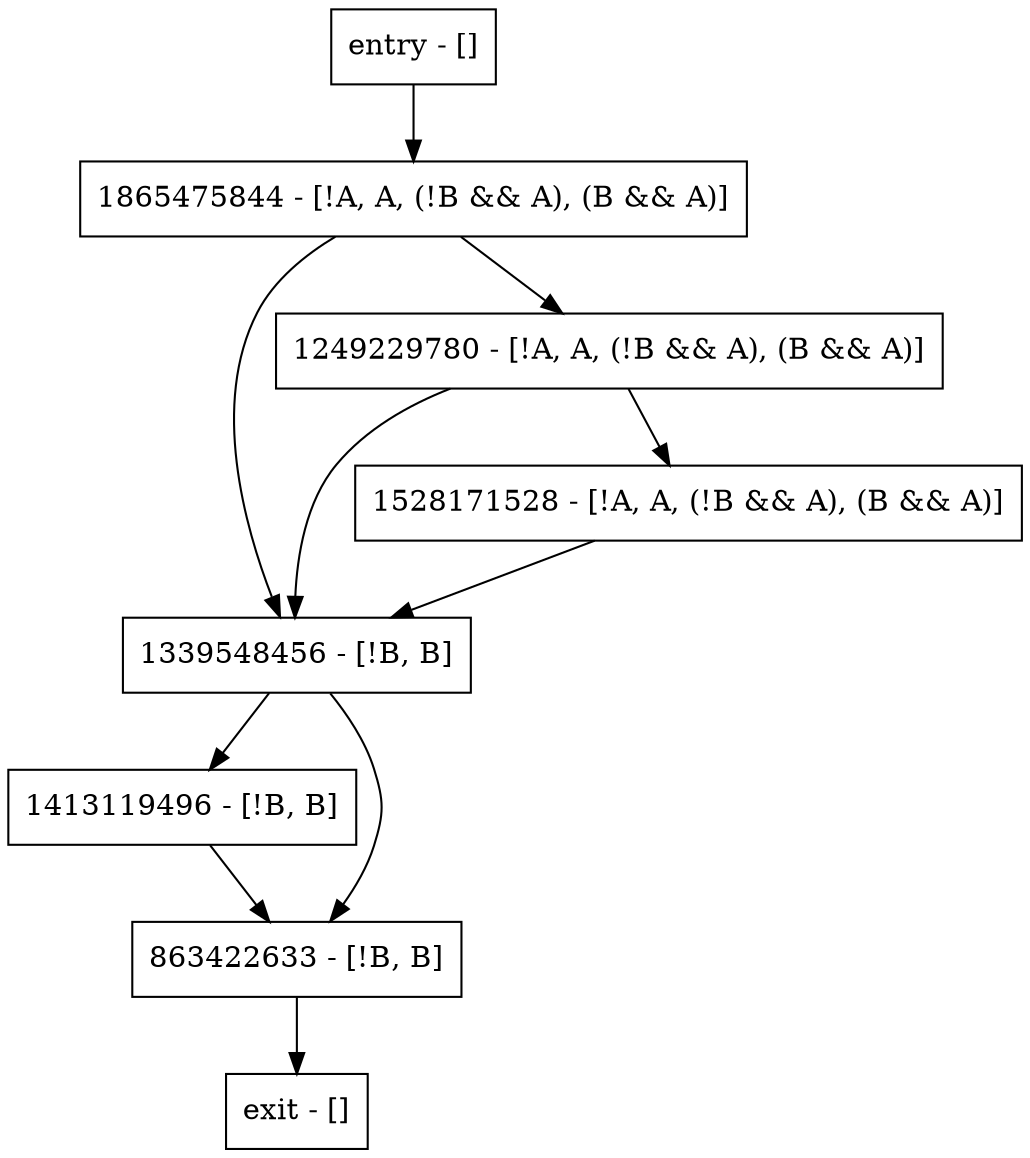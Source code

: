 digraph main {
node [shape=record];
1865475844 [label="1865475844 - [!A, A, (!B && A), (B && A)]"];
entry [label="entry - []"];
exit [label="exit - []"];
1339548456 [label="1339548456 - [!B, B]"];
1249229780 [label="1249229780 - [!A, A, (!B && A), (B && A)]"];
1528171528 [label="1528171528 - [!A, A, (!B && A), (B && A)]"];
1413119496 [label="1413119496 - [!B, B]"];
863422633 [label="863422633 - [!B, B]"];
entry;
exit;
1865475844 -> 1339548456;
1865475844 -> 1249229780;
entry -> 1865475844;
1339548456 -> 1413119496;
1339548456 -> 863422633;
1249229780 -> 1339548456;
1249229780 -> 1528171528;
1528171528 -> 1339548456;
1413119496 -> 863422633;
863422633 -> exit;
}
